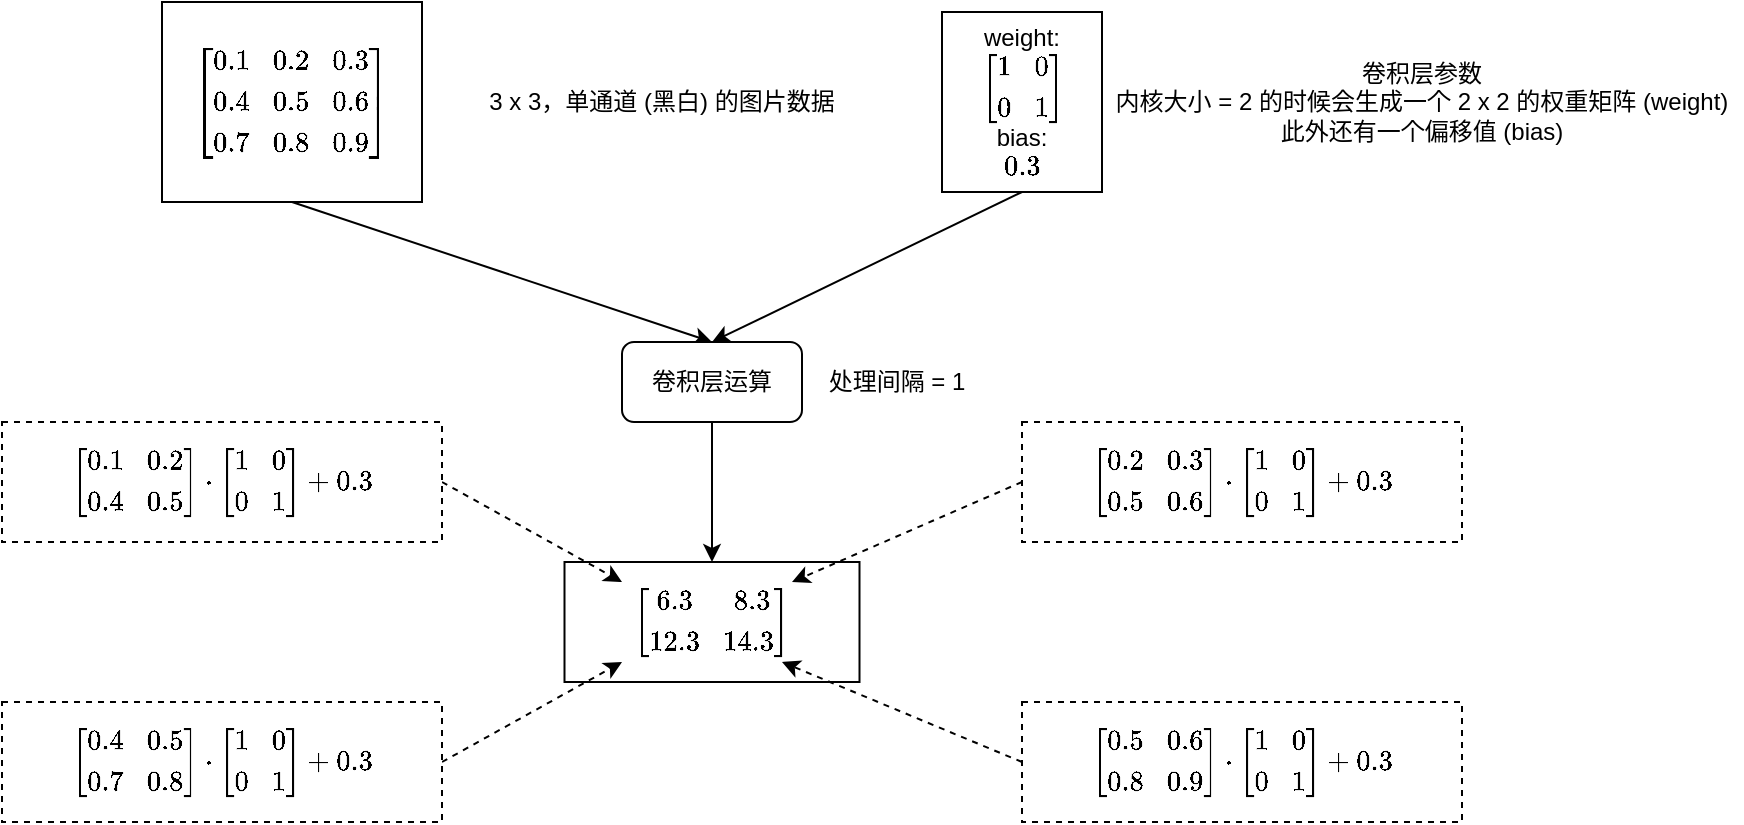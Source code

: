 <mxfile version="12.9.3" type="device"><diagram id="RZwJdYzHtb_lrmIXNBPr" name="Page-1"><mxGraphModel dx="946" dy="598" grid="1" gridSize="10" guides="1" tooltips="1" connect="1" arrows="1" fold="1" page="1" pageScale="1" pageWidth="850" pageHeight="1100" math="1" shadow="0"><root><mxCell id="0"/><mxCell id="1" parent="0"/><mxCell id="_tjwdmNr4xfhyW2LKN90-11" value="`[[ 6.3,&amp;nbsp; 8.3],[12.3, 14.3]]`" style="rounded=0;whiteSpace=wrap;html=1;" parent="1" vertex="1"><mxGeometry x="281.25" y="320" width="147.5" height="60" as="geometry"/></mxCell><mxCell id="_tjwdmNr4xfhyW2LKN90-9" style="rounded=0;orthogonalLoop=1;jettySize=auto;html=1;exitX=0.5;exitY=1;exitDx=0;exitDy=0;entryX=0.5;entryY=0;entryDx=0;entryDy=0;" parent="1" source="_tjwdmNr4xfhyW2LKN90-2" target="_tjwdmNr4xfhyW2LKN90-8" edge="1"><mxGeometry relative="1" as="geometry"/></mxCell><mxCell id="_tjwdmNr4xfhyW2LKN90-2" value="`[[0.1,0.2,0.3],[0.4,0.5,0.6],[0.7,0.8,0.9]]`" style="rounded=0;whiteSpace=wrap;html=1;" parent="1" vertex="1"><mxGeometry x="80" y="40" width="130" height="100" as="geometry"/></mxCell><mxCell id="_tjwdmNr4xfhyW2LKN90-3" value="3 x 3，单通道 (黑白) 的图片数据" style="text;html=1;strokeColor=none;fillColor=none;align=center;verticalAlign=middle;whiteSpace=wrap;rounded=0;" parent="1" vertex="1"><mxGeometry x="235" y="80" width="190" height="20" as="geometry"/></mxCell><mxCell id="_tjwdmNr4xfhyW2LKN90-10" style="rounded=0;orthogonalLoop=1;jettySize=auto;html=1;exitX=0.5;exitY=1;exitDx=0;exitDy=0;entryX=0.5;entryY=0;entryDx=0;entryDy=0;" parent="1" source="_tjwdmNr4xfhyW2LKN90-4" target="_tjwdmNr4xfhyW2LKN90-8" edge="1"><mxGeometry relative="1" as="geometry"><mxPoint x="350" y="210" as="targetPoint"/></mxGeometry></mxCell><mxCell id="_tjwdmNr4xfhyW2LKN90-4" value="weight:&lt;br&gt;`[[1,0],[0,1]]`&lt;br&gt;bias:&lt;br&gt;`0.3`" style="rounded=0;whiteSpace=wrap;html=1;" parent="1" vertex="1"><mxGeometry x="470" y="45" width="80" height="90" as="geometry"/></mxCell><mxCell id="_tjwdmNr4xfhyW2LKN90-5" value="卷积层参数&lt;br&gt;内核大小 = 2 的时候会生成一个 2 x 2 的权重矩阵 (weight)&lt;br&gt;此外还有一个偏移值 (bias)" style="text;html=1;strokeColor=none;fillColor=none;align=center;verticalAlign=middle;whiteSpace=wrap;rounded=0;" parent="1" vertex="1"><mxGeometry x="550" y="65" width="320" height="50" as="geometry"/></mxCell><mxCell id="_tjwdmNr4xfhyW2LKN90-12" style="edgeStyle=none;rounded=0;orthogonalLoop=1;jettySize=auto;html=1;exitX=0.5;exitY=1;exitDx=0;exitDy=0;entryX=0.5;entryY=0;entryDx=0;entryDy=0;" parent="1" source="_tjwdmNr4xfhyW2LKN90-8" target="_tjwdmNr4xfhyW2LKN90-11" edge="1"><mxGeometry relative="1" as="geometry"/></mxCell><mxCell id="_tjwdmNr4xfhyW2LKN90-8" value="卷积层运算" style="rounded=1;whiteSpace=wrap;html=1;" parent="1" vertex="1"><mxGeometry x="310" y="210" width="90" height="40" as="geometry"/></mxCell><mxCell id="_tjwdmNr4xfhyW2LKN90-13" value="处理间隔 = 1" style="text;html=1;strokeColor=none;fillColor=none;align=center;verticalAlign=middle;whiteSpace=wrap;rounded=0;" parent="1" vertex="1"><mxGeometry x="405" y="220" width="85" height="20" as="geometry"/></mxCell><mxCell id="_tjwdmNr4xfhyW2LKN90-15" style="edgeStyle=none;rounded=0;orthogonalLoop=1;jettySize=auto;html=1;exitX=1;exitY=0.5;exitDx=0;exitDy=0;dashed=1;entryX=0.25;entryY=0;entryDx=0;entryDy=0;" parent="1" source="_tjwdmNr4xfhyW2LKN90-14" target="_tjwdmNr4xfhyW2LKN90-16" edge="1"><mxGeometry relative="1" as="geometry"><mxPoint x="250" y="290" as="targetPoint"/></mxGeometry></mxCell><mxCell id="_tjwdmNr4xfhyW2LKN90-14" value="&lt;span style=&quot;white-space: normal&quot;&gt;`[[0.1,0.2],[0.4,0.5]] * [[1,0],[0,1]] + 0.3`&lt;/span&gt;" style="rounded=0;whiteSpace=wrap;html=1;strokeColor=#000000;dashed=1;" parent="1" vertex="1"><mxGeometry y="250" width="220" height="60" as="geometry"/></mxCell><mxCell id="_tjwdmNr4xfhyW2LKN90-16" value="&amp;nbsp;" style="text;html=1;strokeColor=none;fillColor=none;align=center;verticalAlign=middle;whiteSpace=wrap;rounded=0;dashed=1;" parent="1" vertex="1"><mxGeometry x="300" y="330" width="40" height="20" as="geometry"/></mxCell><mxCell id="_tjwdmNr4xfhyW2LKN90-19" style="edgeStyle=none;rounded=0;orthogonalLoop=1;jettySize=auto;html=1;exitX=1;exitY=0.5;exitDx=0;exitDy=0;entryX=0.25;entryY=1;entryDx=0;entryDy=0;dashed=1;" parent="1" source="_tjwdmNr4xfhyW2LKN90-17" target="_tjwdmNr4xfhyW2LKN90-18" edge="1"><mxGeometry relative="1" as="geometry"><mxPoint x="220" y="400" as="sourcePoint"/></mxGeometry></mxCell><mxCell id="_tjwdmNr4xfhyW2LKN90-17" value="&lt;span style=&quot;white-space: normal&quot;&gt;`[[0.4,0.5],[0.7,0.8]] * [[1,0],[0,1]] + 0.3`&lt;/span&gt;" style="rounded=0;whiteSpace=wrap;html=1;strokeColor=#000000;dashed=1;" parent="1" vertex="1"><mxGeometry y="390" width="220" height="60" as="geometry"/></mxCell><mxCell id="_tjwdmNr4xfhyW2LKN90-18" value="&amp;nbsp;" style="text;html=1;strokeColor=none;fillColor=none;align=center;verticalAlign=middle;whiteSpace=wrap;rounded=0;dashed=1;" parent="1" vertex="1"><mxGeometry x="300" y="350" width="40" height="20" as="geometry"/></mxCell><mxCell id="_tjwdmNr4xfhyW2LKN90-22" style="edgeStyle=none;rounded=0;orthogonalLoop=1;jettySize=auto;html=1;exitX=0;exitY=0.5;exitDx=0;exitDy=0;dashed=1;entryX=0.75;entryY=0;entryDx=0;entryDy=0;" parent="1" source="_tjwdmNr4xfhyW2LKN90-20" target="_tjwdmNr4xfhyW2LKN90-23" edge="1"><mxGeometry relative="1" as="geometry"><mxPoint x="440" y="280" as="targetPoint"/></mxGeometry></mxCell><mxCell id="_tjwdmNr4xfhyW2LKN90-20" value="&lt;span style=&quot;white-space: normal&quot;&gt;`[[0.2,0.3],[0.5,0.6]] * [[1,0],[0,1]] + 0.3`&lt;/span&gt;" style="rounded=0;whiteSpace=wrap;html=1;strokeColor=#000000;dashed=1;" parent="1" vertex="1"><mxGeometry x="510" y="250" width="220" height="60" as="geometry"/></mxCell><mxCell id="_tjwdmNr4xfhyW2LKN90-25" style="edgeStyle=none;rounded=0;orthogonalLoop=1;jettySize=auto;html=1;exitX=0;exitY=0.5;exitDx=0;exitDy=0;entryX=0.75;entryY=1;entryDx=0;entryDy=0;dashed=1;" parent="1" source="_tjwdmNr4xfhyW2LKN90-21" target="_tjwdmNr4xfhyW2LKN90-24" edge="1"><mxGeometry relative="1" as="geometry"/></mxCell><mxCell id="_tjwdmNr4xfhyW2LKN90-21" value="&lt;span style=&quot;white-space: normal&quot;&gt;`[[0.5,0.6],[0.8,0.9]] * [[1,0],[0,1]] + 0.3`&lt;/span&gt;" style="rounded=0;whiteSpace=wrap;html=1;strokeColor=#000000;dashed=1;" parent="1" vertex="1"><mxGeometry x="510" y="390" width="220" height="60" as="geometry"/></mxCell><mxCell id="_tjwdmNr4xfhyW2LKN90-23" value="&amp;nbsp;" style="text;html=1;strokeColor=none;fillColor=none;align=center;verticalAlign=middle;whiteSpace=wrap;rounded=0;dashed=1;" parent="1" vertex="1"><mxGeometry x="365" y="330" width="40" height="20" as="geometry"/></mxCell><mxCell id="_tjwdmNr4xfhyW2LKN90-24" value="&amp;nbsp;" style="text;html=1;strokeColor=none;fillColor=none;align=center;verticalAlign=middle;whiteSpace=wrap;rounded=0;dashed=1;" parent="1" vertex="1"><mxGeometry x="360" y="350" width="40" height="20" as="geometry"/></mxCell></root></mxGraphModel></diagram></mxfile>
